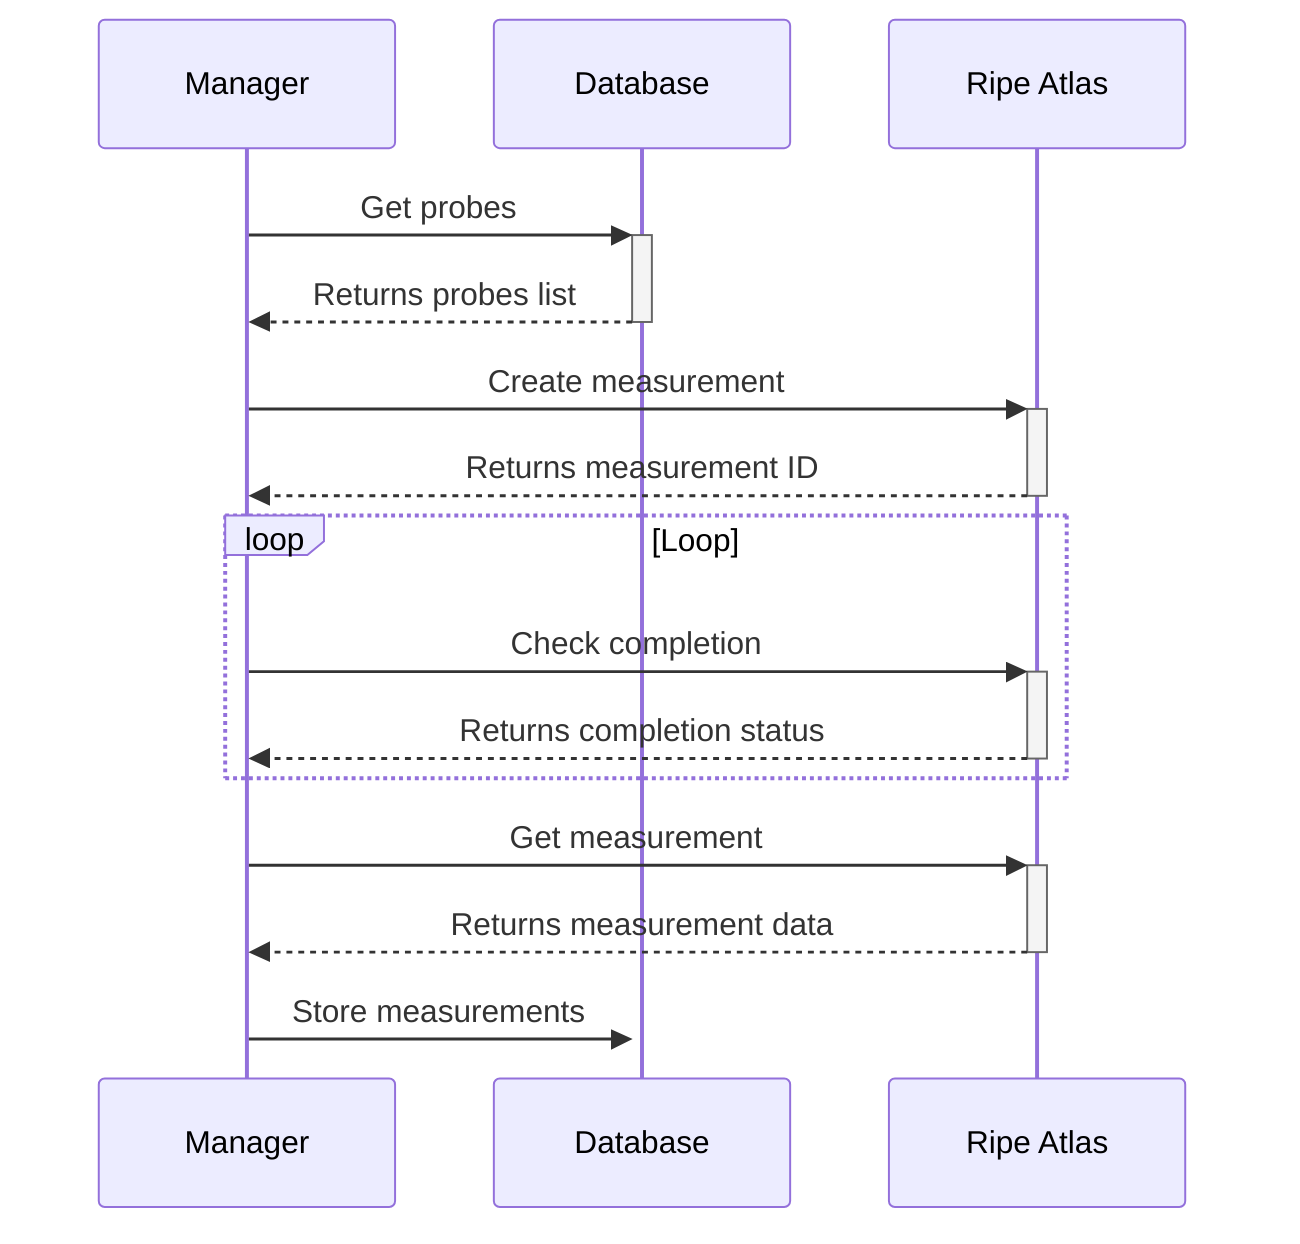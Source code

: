 sequenceDiagram

    Manager->>+Database: Get probes
    Database-->>-Manager: Returns probes list

    Manager->>+Ripe Atlas: Create measurement
    Ripe Atlas-->>-Manager: Returns measurement ID

    loop Loop
        Manager->>+Ripe Atlas: Check completion
        Ripe Atlas-->>-Manager: Returns completion status
    end

    Manager->>+Ripe Atlas: Get measurement
    Ripe Atlas-->>-Manager: Returns measurement data

    Manager->>+Database: Store measurements